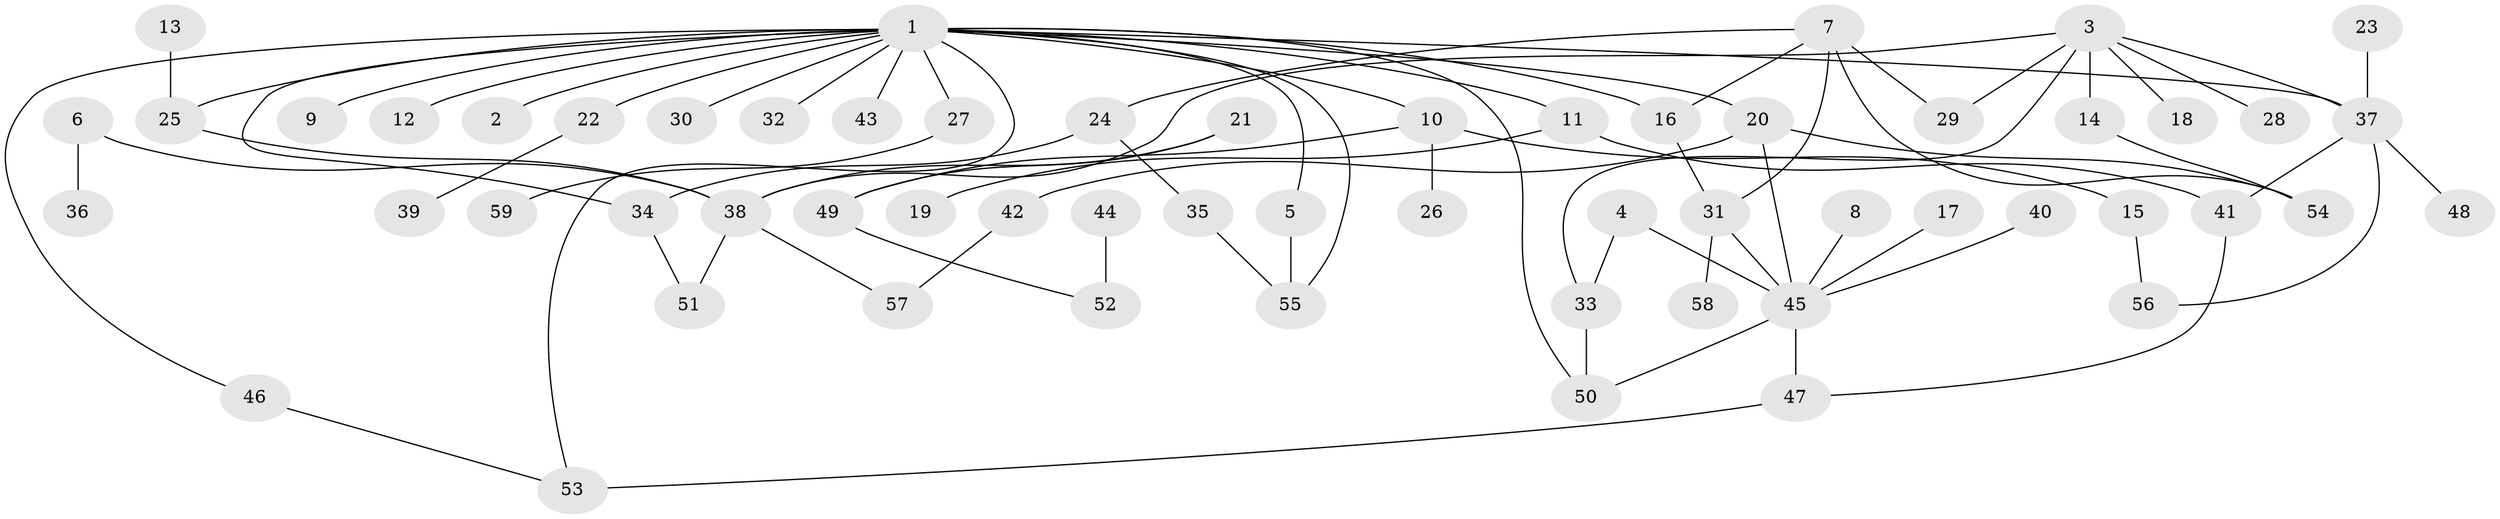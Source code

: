 // original degree distribution, {9: 0.00847457627118644, 6: 0.025423728813559324, 7: 0.01694915254237288, 5: 0.03389830508474576, 4: 0.059322033898305086, 3: 0.2033898305084746, 2: 0.3050847457627119, 1: 0.3474576271186441}
// Generated by graph-tools (version 1.1) at 2025/25/03/09/25 03:25:31]
// undirected, 59 vertices, 78 edges
graph export_dot {
graph [start="1"]
  node [color=gray90,style=filled];
  1;
  2;
  3;
  4;
  5;
  6;
  7;
  8;
  9;
  10;
  11;
  12;
  13;
  14;
  15;
  16;
  17;
  18;
  19;
  20;
  21;
  22;
  23;
  24;
  25;
  26;
  27;
  28;
  29;
  30;
  31;
  32;
  33;
  34;
  35;
  36;
  37;
  38;
  39;
  40;
  41;
  42;
  43;
  44;
  45;
  46;
  47;
  48;
  49;
  50;
  51;
  52;
  53;
  54;
  55;
  56;
  57;
  58;
  59;
  1 -- 2 [weight=1.0];
  1 -- 5 [weight=1.0];
  1 -- 9 [weight=1.0];
  1 -- 10 [weight=1.0];
  1 -- 11 [weight=1.0];
  1 -- 12 [weight=1.0];
  1 -- 16 [weight=1.0];
  1 -- 20 [weight=1.0];
  1 -- 22 [weight=1.0];
  1 -- 25 [weight=1.0];
  1 -- 27 [weight=1.0];
  1 -- 30 [weight=1.0];
  1 -- 32 [weight=1.0];
  1 -- 34 [weight=1.0];
  1 -- 37 [weight=1.0];
  1 -- 43 [weight=1.0];
  1 -- 46 [weight=1.0];
  1 -- 50 [weight=1.0];
  1 -- 53 [weight=1.0];
  1 -- 55 [weight=1.0];
  3 -- 14 [weight=1.0];
  3 -- 18 [weight=1.0];
  3 -- 28 [weight=1.0];
  3 -- 29 [weight=1.0];
  3 -- 33 [weight=1.0];
  3 -- 37 [weight=1.0];
  3 -- 38 [weight=1.0];
  4 -- 33 [weight=1.0];
  4 -- 45 [weight=1.0];
  5 -- 55 [weight=1.0];
  6 -- 36 [weight=1.0];
  6 -- 38 [weight=1.0];
  7 -- 16 [weight=1.0];
  7 -- 24 [weight=1.0];
  7 -- 29 [weight=1.0];
  7 -- 31 [weight=1.0];
  7 -- 54 [weight=1.0];
  8 -- 45 [weight=1.0];
  10 -- 15 [weight=1.0];
  10 -- 26 [weight=1.0];
  10 -- 49 [weight=1.0];
  11 -- 19 [weight=1.0];
  11 -- 41 [weight=1.0];
  13 -- 25 [weight=1.0];
  14 -- 54 [weight=1.0];
  15 -- 56 [weight=1.0];
  16 -- 31 [weight=1.0];
  17 -- 45 [weight=1.0];
  20 -- 42 [weight=1.0];
  20 -- 45 [weight=1.0];
  20 -- 54 [weight=1.0];
  21 -- 38 [weight=1.0];
  21 -- 49 [weight=1.0];
  22 -- 39 [weight=1.0];
  23 -- 37 [weight=1.0];
  24 -- 34 [weight=1.0];
  24 -- 35 [weight=1.0];
  25 -- 38 [weight=1.0];
  27 -- 59 [weight=1.0];
  31 -- 45 [weight=1.0];
  31 -- 58 [weight=1.0];
  33 -- 50 [weight=1.0];
  34 -- 51 [weight=1.0];
  35 -- 55 [weight=1.0];
  37 -- 41 [weight=1.0];
  37 -- 48 [weight=1.0];
  37 -- 56 [weight=1.0];
  38 -- 51 [weight=1.0];
  38 -- 57 [weight=1.0];
  40 -- 45 [weight=1.0];
  41 -- 47 [weight=1.0];
  42 -- 57 [weight=1.0];
  44 -- 52 [weight=1.0];
  45 -- 47 [weight=1.0];
  45 -- 50 [weight=1.0];
  46 -- 53 [weight=1.0];
  47 -- 53 [weight=1.0];
  49 -- 52 [weight=1.0];
}
